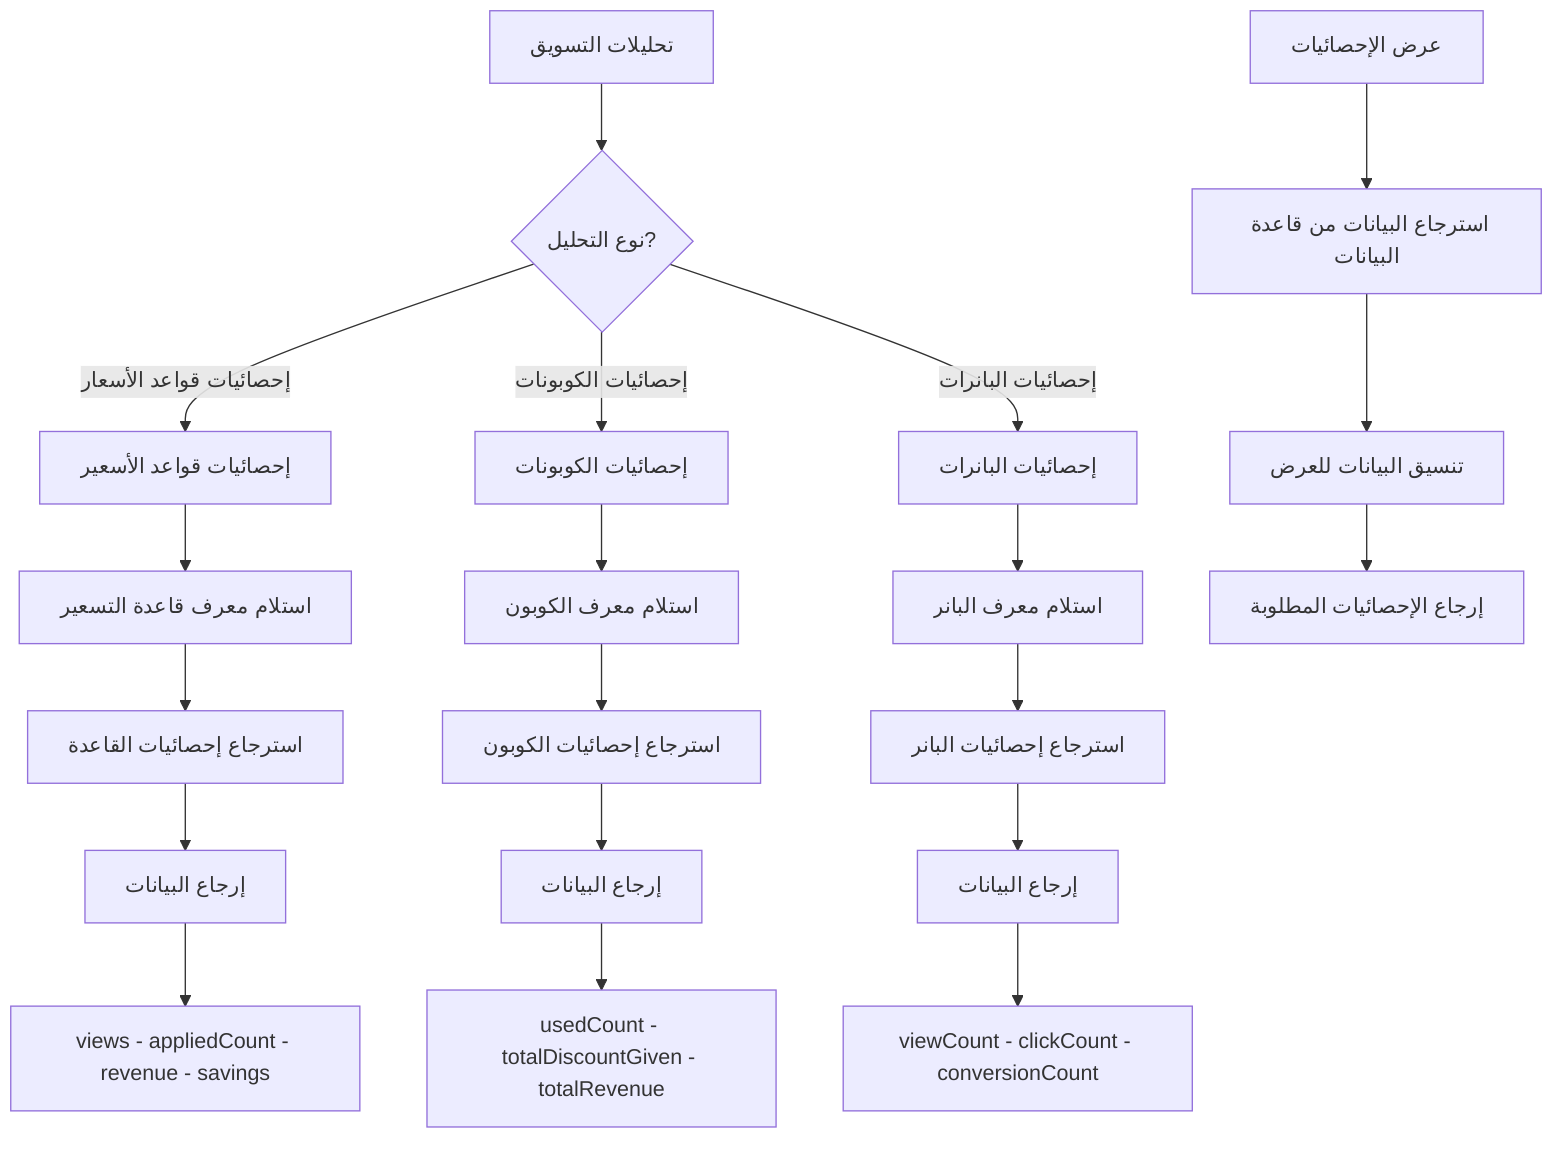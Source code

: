 %% Marketing Analytics Flow
%% View at https://mermaid.live
flowchart TD
  A[تحليلات التسويق] --> B{نوع التحليل?}
  B -->|إحصائيات قواعد الأسعار| C[إحصائيات قواعد الأسعير]
  B -->|إحصائيات الكوبونات| D[إحصائيات الكوبونات]
  B -->|إحصائيات البانرات| E[إحصائيات البانرات]

  %% Price Rules Analytics
  C --> C1[استلام معرف قاعدة التسعير]
  C1 --> C2[استرجاع إحصائيات القاعدة]
  C2 --> C3[إرجاع البيانات]
  C3 --> C4[views - appliedCount - revenue - savings]

  %% Coupons Analytics
  D --> D1[استلام معرف الكوبون]
  D1 --> D2[استرجاع إحصائيات الكوبون]
  D2 --> D3[إرجاع البيانات]
  D3 --> D4[usedCount - totalDiscountGiven - totalRevenue]

  %% Banners Analytics
  E --> E1[استلام معرف البانر]
  E1 --> E2[استرجاع إحصائيات البانر]
  E2 --> E3[إرجاع البيانات]
  E3 --> E4[viewCount - clickCount - conversionCount]

  %% Common Analytics Flow
  F[عرض الإحصائيات] --> F1[استرجاع البيانات من قاعدة البيانات]
  F1 --> F2[تنسيق البيانات للعرض]
  F2 --> F3[إرجاع الإحصائيات المطلوبة]